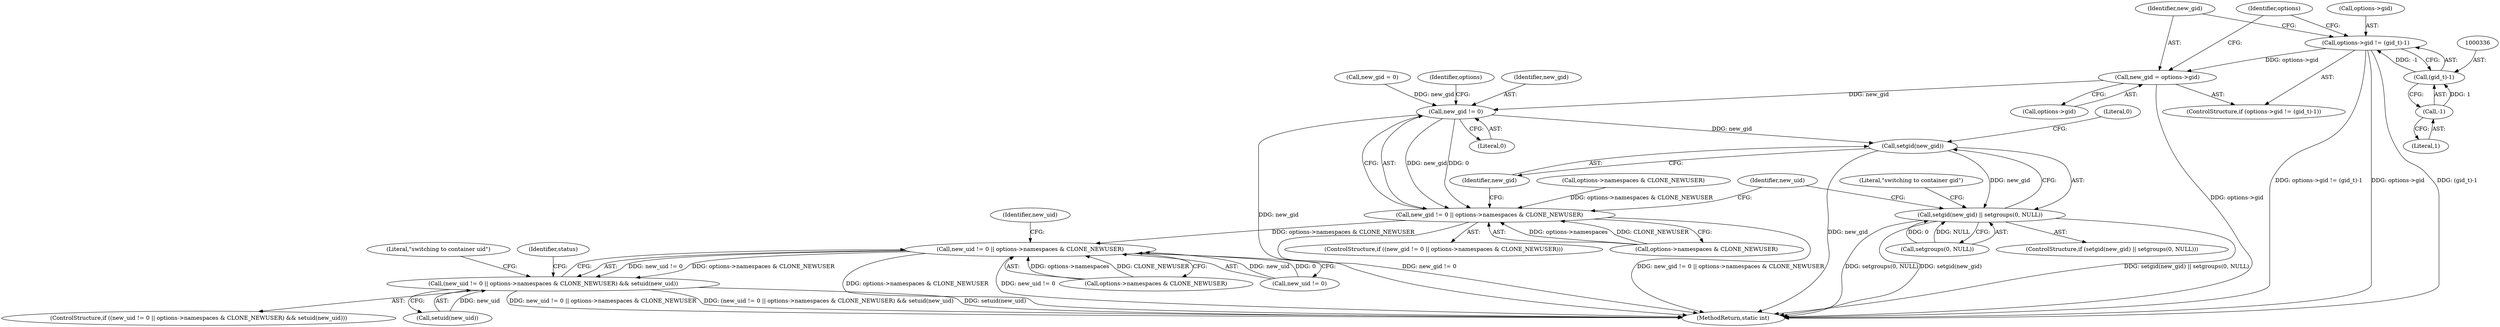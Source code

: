 digraph "0_lxc_5c3fcae78b63ac9dd56e36075903921bd9461f9e@pointer" {
"1000331" [label="(Call,options->gid != (gid_t)-1)"];
"1000335" [label="(Call,(gid_t)-1)"];
"1000337" [label="(Call,-1)"];
"1000339" [label="(Call,new_gid = options->gid)"];
"1000389" [label="(Call,new_gid != 0)"];
"1000388" [label="(Call,new_gid != 0 || options->namespaces & CLONE_NEWUSER)"];
"1000416" [label="(Call,new_uid != 0 || options->namespaces & CLONE_NEWUSER)"];
"1000415" [label="(Call,(new_uid != 0 || options->namespaces & CLONE_NEWUSER) && setuid(new_uid))"];
"1000400" [label="(Call,setgid(new_gid))"];
"1000399" [label="(Call,setgid(new_gid) || setgroups(0, NULL))"];
"1000388" [label="(Call,new_gid != 0 || options->namespaces & CLONE_NEWUSER)"];
"1000306" [label="(Call,options->namespaces & CLONE_NEWUSER)"];
"1000403" [label="(Literal,0)"];
"1000335" [label="(Call,(gid_t)-1)"];
"1000341" [label="(Call,options->gid)"];
"1000389" [label="(Call,new_gid != 0)"];
"1000426" [label="(Identifier,new_uid)"];
"1000339" [label="(Call,new_gid = options->gid)"];
"1000387" [label="(ControlStructure,if ((new_gid != 0 || options->namespaces & CLONE_NEWUSER)))"];
"1000400" [label="(Call,setgid(new_gid))"];
"1000437" [label="(Identifier,status)"];
"1000392" [label="(Call,options->namespaces & CLONE_NEWUSER)"];
"1000418" [label="(Identifier,new_uid)"];
"1000402" [label="(Call,setgroups(0, NULL))"];
"1000394" [label="(Identifier,options)"];
"1000398" [label="(ControlStructure,if (setgid(new_gid) || setgroups(0, NULL)))"];
"1000420" [label="(Call,options->namespaces & CLONE_NEWUSER)"];
"1000401" [label="(Identifier,new_gid)"];
"1000399" [label="(Call,setgid(new_gid) || setgroups(0, NULL))"];
"1000390" [label="(Identifier,new_gid)"];
"1000414" [label="(ControlStructure,if ((new_uid != 0 || options->namespaces & CLONE_NEWUSER) && setuid(new_uid)))"];
"1000407" [label="(Literal,\"switching to container gid\")"];
"1000302" [label="(Call,new_gid = 0)"];
"1000429" [label="(Literal,\"switching to container uid\")"];
"1000340" [label="(Identifier,new_gid)"];
"1000391" [label="(Literal,0)"];
"1000332" [label="(Call,options->gid)"];
"1000415" [label="(Call,(new_uid != 0 || options->namespaces & CLONE_NEWUSER) && setuid(new_uid))"];
"1000417" [label="(Call,new_uid != 0)"];
"1000416" [label="(Call,new_uid != 0 || options->namespaces & CLONE_NEWUSER)"];
"1000330" [label="(ControlStructure,if (options->gid != (gid_t)-1))"];
"1000425" [label="(Call,setuid(new_uid))"];
"1000331" [label="(Call,options->gid != (gid_t)-1)"];
"1000338" [label="(Literal,1)"];
"1000337" [label="(Call,-1)"];
"1000347" [label="(Identifier,options)"];
"1000711" [label="(MethodReturn,static int)"];
"1000331" -> "1000330"  [label="AST: "];
"1000331" -> "1000335"  [label="CFG: "];
"1000332" -> "1000331"  [label="AST: "];
"1000335" -> "1000331"  [label="AST: "];
"1000340" -> "1000331"  [label="CFG: "];
"1000347" -> "1000331"  [label="CFG: "];
"1000331" -> "1000711"  [label="DDG: options->gid != (gid_t)-1"];
"1000331" -> "1000711"  [label="DDG: options->gid"];
"1000331" -> "1000711"  [label="DDG: (gid_t)-1"];
"1000335" -> "1000331"  [label="DDG: -1"];
"1000331" -> "1000339"  [label="DDG: options->gid"];
"1000335" -> "1000337"  [label="CFG: "];
"1000336" -> "1000335"  [label="AST: "];
"1000337" -> "1000335"  [label="AST: "];
"1000337" -> "1000335"  [label="DDG: 1"];
"1000337" -> "1000338"  [label="CFG: "];
"1000338" -> "1000337"  [label="AST: "];
"1000339" -> "1000330"  [label="AST: "];
"1000339" -> "1000341"  [label="CFG: "];
"1000340" -> "1000339"  [label="AST: "];
"1000341" -> "1000339"  [label="AST: "];
"1000347" -> "1000339"  [label="CFG: "];
"1000339" -> "1000711"  [label="DDG: options->gid"];
"1000339" -> "1000389"  [label="DDG: new_gid"];
"1000389" -> "1000388"  [label="AST: "];
"1000389" -> "1000391"  [label="CFG: "];
"1000390" -> "1000389"  [label="AST: "];
"1000391" -> "1000389"  [label="AST: "];
"1000394" -> "1000389"  [label="CFG: "];
"1000388" -> "1000389"  [label="CFG: "];
"1000389" -> "1000711"  [label="DDG: new_gid"];
"1000389" -> "1000388"  [label="DDG: new_gid"];
"1000389" -> "1000388"  [label="DDG: 0"];
"1000302" -> "1000389"  [label="DDG: new_gid"];
"1000389" -> "1000400"  [label="DDG: new_gid"];
"1000388" -> "1000387"  [label="AST: "];
"1000388" -> "1000392"  [label="CFG: "];
"1000392" -> "1000388"  [label="AST: "];
"1000401" -> "1000388"  [label="CFG: "];
"1000418" -> "1000388"  [label="CFG: "];
"1000388" -> "1000711"  [label="DDG: new_gid != 0"];
"1000388" -> "1000711"  [label="DDG: new_gid != 0 || options->namespaces & CLONE_NEWUSER"];
"1000306" -> "1000388"  [label="DDG: options->namespaces & CLONE_NEWUSER"];
"1000392" -> "1000388"  [label="DDG: options->namespaces"];
"1000392" -> "1000388"  [label="DDG: CLONE_NEWUSER"];
"1000388" -> "1000416"  [label="DDG: options->namespaces & CLONE_NEWUSER"];
"1000416" -> "1000415"  [label="AST: "];
"1000416" -> "1000417"  [label="CFG: "];
"1000416" -> "1000420"  [label="CFG: "];
"1000417" -> "1000416"  [label="AST: "];
"1000420" -> "1000416"  [label="AST: "];
"1000426" -> "1000416"  [label="CFG: "];
"1000415" -> "1000416"  [label="CFG: "];
"1000416" -> "1000711"  [label="DDG: options->namespaces & CLONE_NEWUSER"];
"1000416" -> "1000711"  [label="DDG: new_uid != 0"];
"1000416" -> "1000415"  [label="DDG: new_uid != 0"];
"1000416" -> "1000415"  [label="DDG: options->namespaces & CLONE_NEWUSER"];
"1000417" -> "1000416"  [label="DDG: new_uid"];
"1000417" -> "1000416"  [label="DDG: 0"];
"1000420" -> "1000416"  [label="DDG: options->namespaces"];
"1000420" -> "1000416"  [label="DDG: CLONE_NEWUSER"];
"1000415" -> "1000414"  [label="AST: "];
"1000415" -> "1000425"  [label="CFG: "];
"1000425" -> "1000415"  [label="AST: "];
"1000429" -> "1000415"  [label="CFG: "];
"1000437" -> "1000415"  [label="CFG: "];
"1000415" -> "1000711"  [label="DDG: setuid(new_uid)"];
"1000415" -> "1000711"  [label="DDG: new_uid != 0 || options->namespaces & CLONE_NEWUSER"];
"1000415" -> "1000711"  [label="DDG: (new_uid != 0 || options->namespaces & CLONE_NEWUSER) && setuid(new_uid)"];
"1000425" -> "1000415"  [label="DDG: new_uid"];
"1000400" -> "1000399"  [label="AST: "];
"1000400" -> "1000401"  [label="CFG: "];
"1000401" -> "1000400"  [label="AST: "];
"1000403" -> "1000400"  [label="CFG: "];
"1000399" -> "1000400"  [label="CFG: "];
"1000400" -> "1000711"  [label="DDG: new_gid"];
"1000400" -> "1000399"  [label="DDG: new_gid"];
"1000399" -> "1000398"  [label="AST: "];
"1000399" -> "1000402"  [label="CFG: "];
"1000402" -> "1000399"  [label="AST: "];
"1000407" -> "1000399"  [label="CFG: "];
"1000418" -> "1000399"  [label="CFG: "];
"1000399" -> "1000711"  [label="DDG: setgroups(0, NULL)"];
"1000399" -> "1000711"  [label="DDG: setgid(new_gid)"];
"1000399" -> "1000711"  [label="DDG: setgid(new_gid) || setgroups(0, NULL)"];
"1000402" -> "1000399"  [label="DDG: 0"];
"1000402" -> "1000399"  [label="DDG: NULL"];
}
